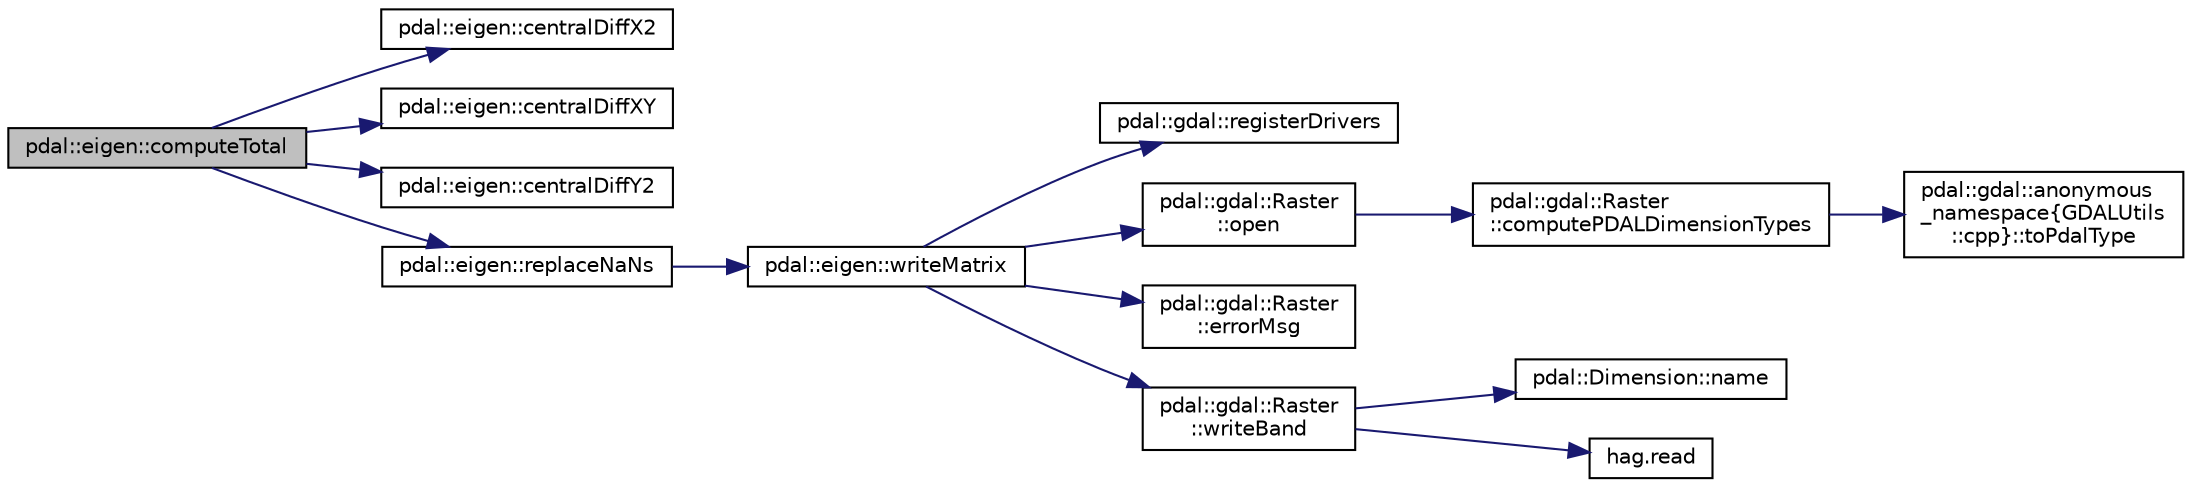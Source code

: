 digraph "pdal::eigen::computeTotal"
{
  edge [fontname="Helvetica",fontsize="10",labelfontname="Helvetica",labelfontsize="10"];
  node [fontname="Helvetica",fontsize="10",shape=record];
  rankdir="LR";
  Node1 [label="pdal::eigen::computeTotal",height=0.2,width=0.4,color="black", fillcolor="grey75", style="filled", fontcolor="black"];
  Node1 -> Node2 [color="midnightblue",fontsize="10",style="solid",fontname="Helvetica"];
  Node2 [label="pdal::eigen::centralDiffX2",height=0.2,width=0.4,color="black", fillcolor="white", style="filled",URL="$namespacepdal_1_1eigen.html#a6d9fe3c107f369237fab01bda6b6887c"];
  Node1 -> Node3 [color="midnightblue",fontsize="10",style="solid",fontname="Helvetica"];
  Node3 [label="pdal::eigen::centralDiffXY",height=0.2,width=0.4,color="black", fillcolor="white", style="filled",URL="$namespacepdal_1_1eigen.html#a39556e361c00b609bb22ff05fa9fe653"];
  Node1 -> Node4 [color="midnightblue",fontsize="10",style="solid",fontname="Helvetica"];
  Node4 [label="pdal::eigen::centralDiffY2",height=0.2,width=0.4,color="black", fillcolor="white", style="filled",URL="$namespacepdal_1_1eigen.html#a3145464d9e8e8d17517aeb34b97f10f7"];
  Node1 -> Node5 [color="midnightblue",fontsize="10",style="solid",fontname="Helvetica"];
  Node5 [label="pdal::eigen::replaceNaNs",height=0.2,width=0.4,color="black", fillcolor="white", style="filled",URL="$namespacepdal_1_1eigen.html#a35788c656b7df1abc230e9f5dee0b27e"];
  Node5 -> Node6 [color="midnightblue",fontsize="10",style="solid",fontname="Helvetica"];
  Node6 [label="pdal::eigen::writeMatrix",height=0.2,width=0.4,color="black", fillcolor="white", style="filled",URL="$namespacepdal_1_1eigen.html#a8c61c44faa1808c232cad3aaa7076761"];
  Node6 -> Node7 [color="midnightblue",fontsize="10",style="solid",fontname="Helvetica"];
  Node7 [label="pdal::gdal::registerDrivers",height=0.2,width=0.4,color="black", fillcolor="white", style="filled",URL="$namespacepdal_1_1gdal.html#a35a1ae3b5fe64517230477135fae8569"];
  Node6 -> Node8 [color="midnightblue",fontsize="10",style="solid",fontname="Helvetica"];
  Node8 [label="pdal::gdal::Raster\l::open",height=0.2,width=0.4,color="black", fillcolor="white", style="filled",URL="$classpdal_1_1gdal_1_1Raster.html#a786f113aff9d7035013ecb452453c63f"];
  Node8 -> Node9 [color="midnightblue",fontsize="10",style="solid",fontname="Helvetica"];
  Node9 [label="pdal::gdal::Raster\l::computePDALDimensionTypes",height=0.2,width=0.4,color="black", fillcolor="white", style="filled",URL="$classpdal_1_1gdal_1_1Raster.html#a579b7ee19bb782f215ae7ed2bc9227ff"];
  Node9 -> Node10 [color="midnightblue",fontsize="10",style="solid",fontname="Helvetica"];
  Node10 [label="pdal::gdal::anonymous\l_namespace\{GDALUtils\l::cpp\}::toPdalType",height=0.2,width=0.4,color="black", fillcolor="white", style="filled",URL="$namespacepdal_1_1gdal_1_1anonymous__namespace_02GDALUtils_8cpp_03.html#a5cd4d24a0e9cb19eb9dda7d3c3278a3d"];
  Node6 -> Node11 [color="midnightblue",fontsize="10",style="solid",fontname="Helvetica"];
  Node11 [label="pdal::gdal::Raster\l::errorMsg",height=0.2,width=0.4,color="black", fillcolor="white", style="filled",URL="$classpdal_1_1gdal_1_1Raster.html#aa820961f31df413b678c1dd0c5ccb809"];
  Node6 -> Node12 [color="midnightblue",fontsize="10",style="solid",fontname="Helvetica"];
  Node12 [label="pdal::gdal::Raster\l::writeBand",height=0.2,width=0.4,color="black", fillcolor="white", style="filled",URL="$classpdal_1_1gdal_1_1Raster.html#aa335710203c5b336425570370669355c"];
  Node12 -> Node13 [color="midnightblue",fontsize="10",style="solid",fontname="Helvetica"];
  Node13 [label="pdal::Dimension::name",height=0.2,width=0.4,color="black", fillcolor="white", style="filled",URL="$namespacepdal_1_1Dimension.html#af3176b0b7e6b4be000317846cf7c2718"];
  Node12 -> Node14 [color="midnightblue",fontsize="10",style="solid",fontname="Helvetica"];
  Node14 [label="hag.read",height=0.2,width=0.4,color="black", fillcolor="white", style="filled",URL="$namespacehag.html#acad63bbd5fdda01bf56ff6aae70a0192"];
}
